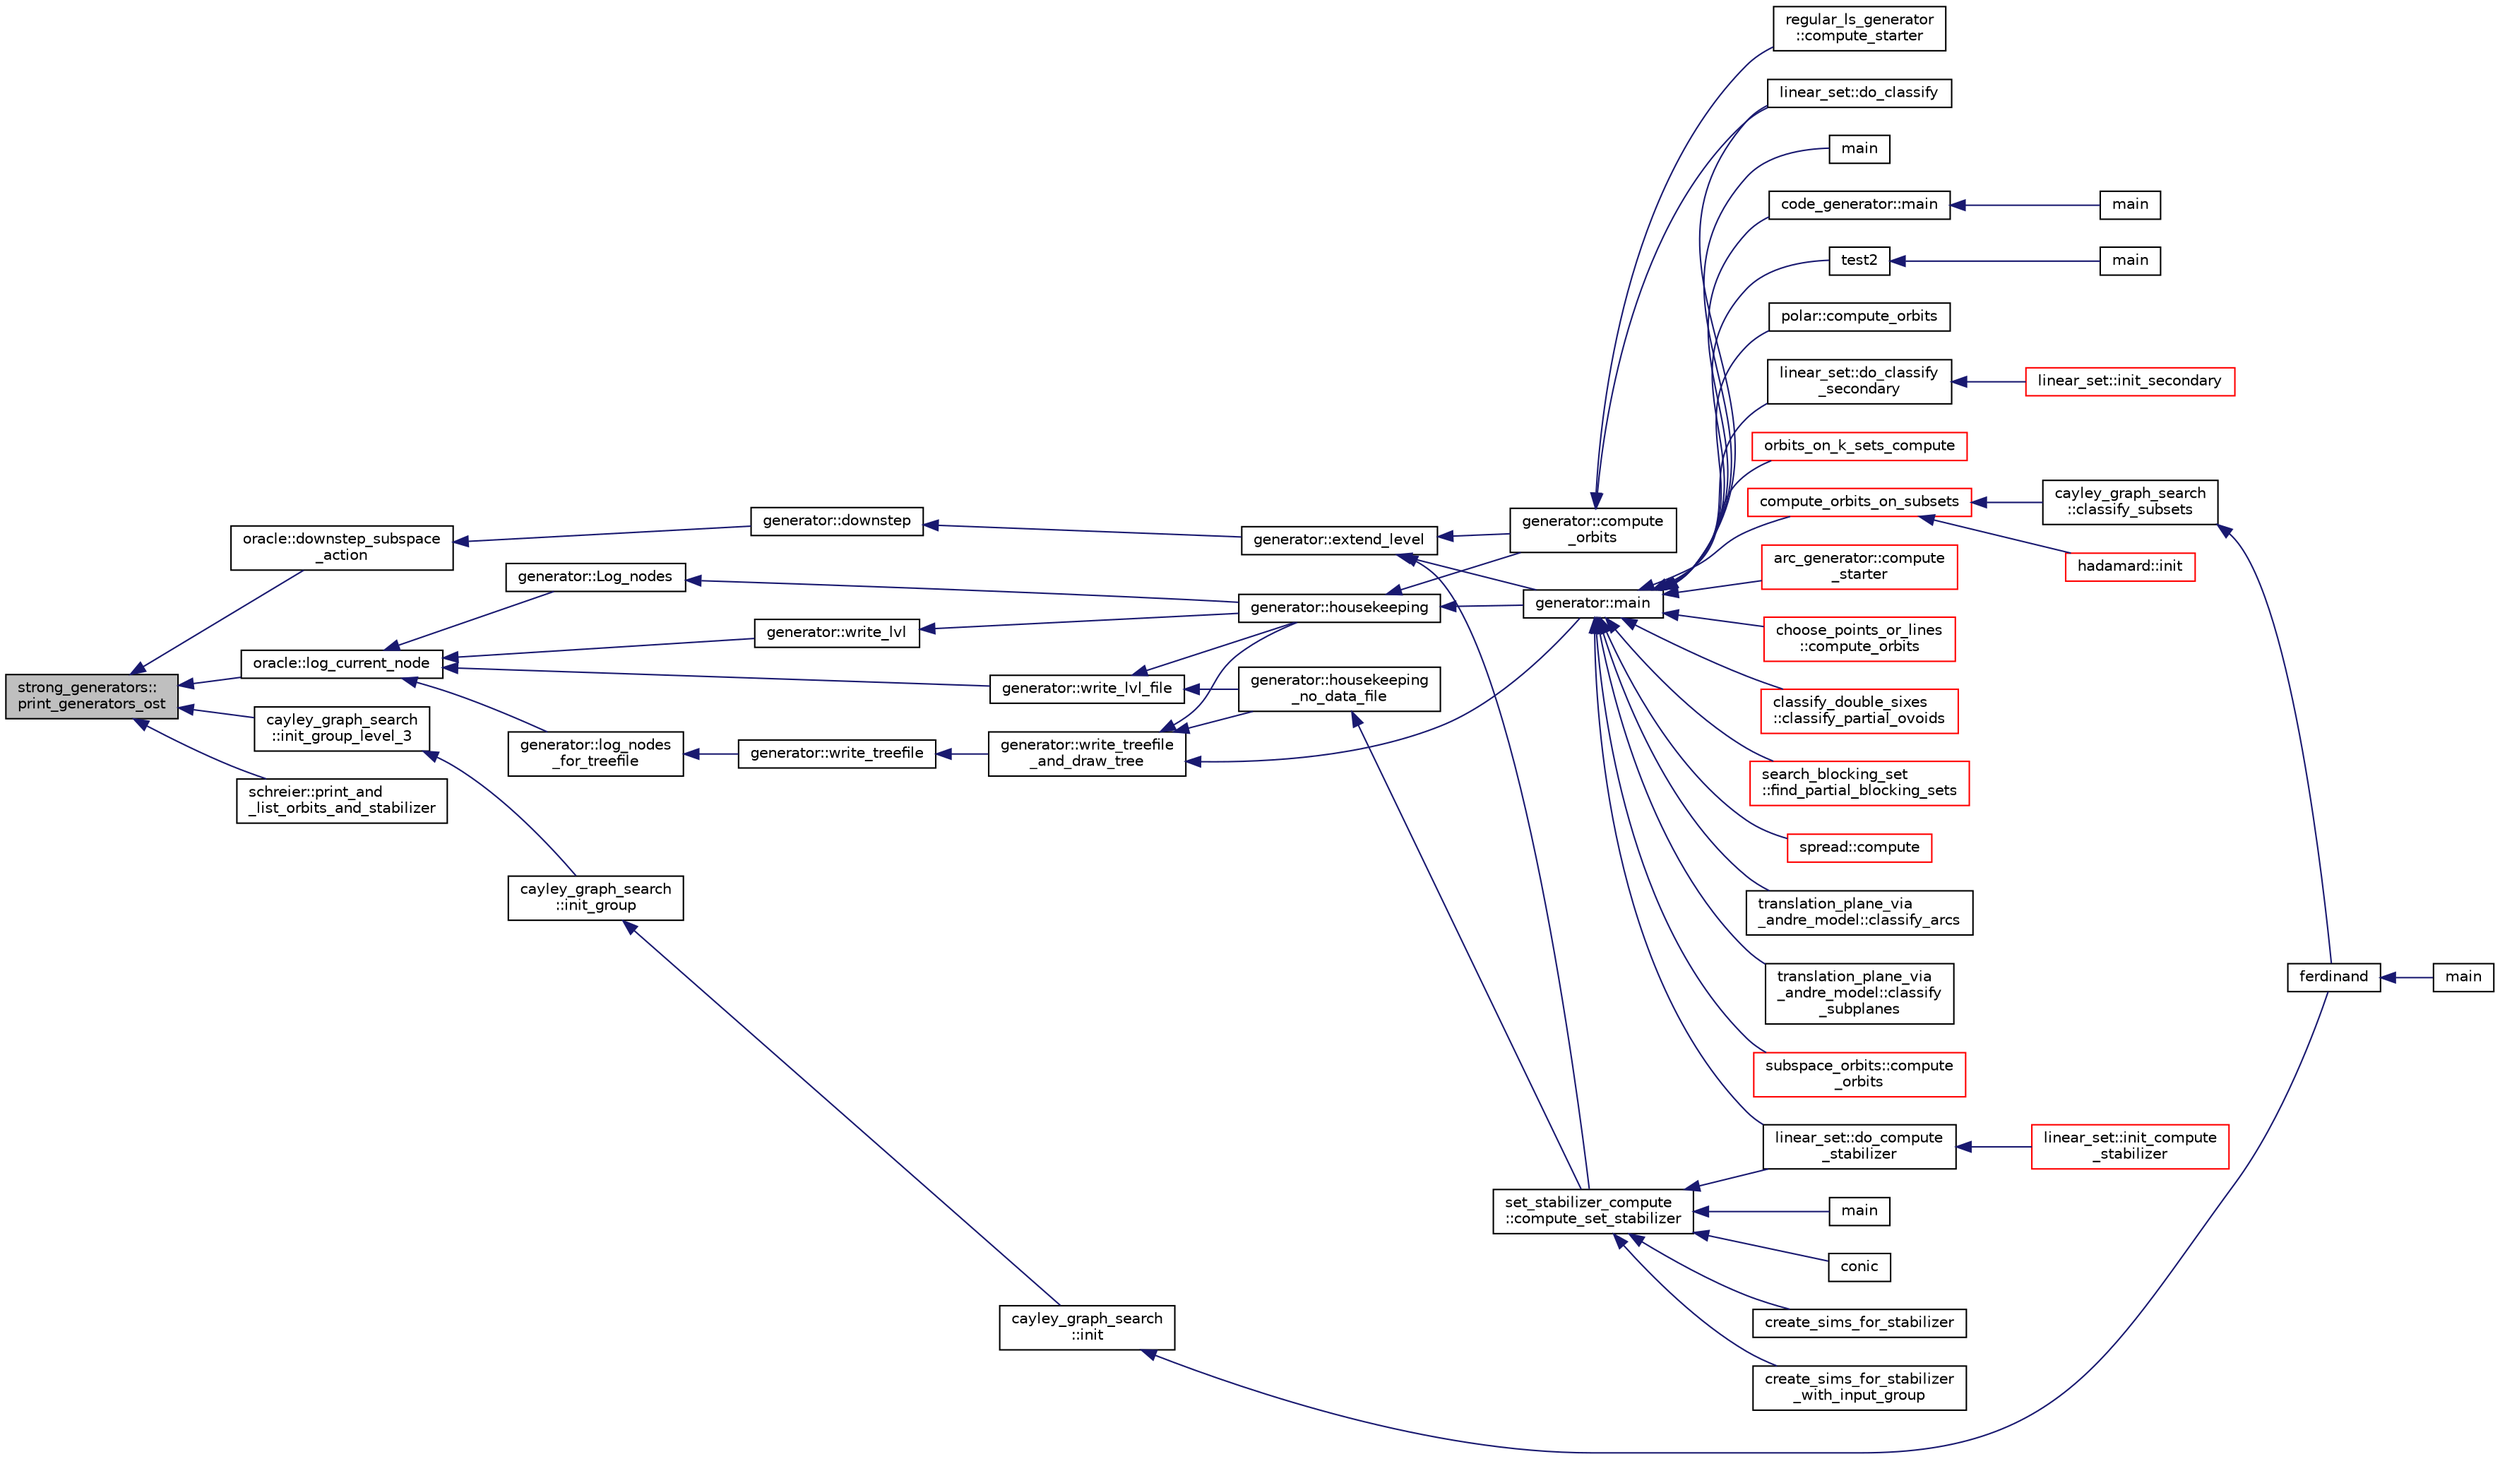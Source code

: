 digraph "strong_generators::print_generators_ost"
{
  edge [fontname="Helvetica",fontsize="10",labelfontname="Helvetica",labelfontsize="10"];
  node [fontname="Helvetica",fontsize="10",shape=record];
  rankdir="LR";
  Node4554 [label="strong_generators::\lprint_generators_ost",height=0.2,width=0.4,color="black", fillcolor="grey75", style="filled", fontcolor="black"];
  Node4554 -> Node4555 [dir="back",color="midnightblue",fontsize="10",style="solid",fontname="Helvetica"];
  Node4555 [label="cayley_graph_search\l::init_group_level_3",height=0.2,width=0.4,color="black", fillcolor="white", style="filled",URL="$de/dae/classcayley__graph__search.html#a7c936e674e8ea64597fa37ae5aa71c71"];
  Node4555 -> Node4556 [dir="back",color="midnightblue",fontsize="10",style="solid",fontname="Helvetica"];
  Node4556 [label="cayley_graph_search\l::init_group",height=0.2,width=0.4,color="black", fillcolor="white", style="filled",URL="$de/dae/classcayley__graph__search.html#adbce2e517a8ed979f53e8aeb043cf4ca"];
  Node4556 -> Node4557 [dir="back",color="midnightblue",fontsize="10",style="solid",fontname="Helvetica"];
  Node4557 [label="cayley_graph_search\l::init",height=0.2,width=0.4,color="black", fillcolor="white", style="filled",URL="$de/dae/classcayley__graph__search.html#add9c6434abeaebac4a07bc03cb21672d"];
  Node4557 -> Node4558 [dir="back",color="midnightblue",fontsize="10",style="solid",fontname="Helvetica"];
  Node4558 [label="ferdinand",height=0.2,width=0.4,color="black", fillcolor="white", style="filled",URL="$da/df3/ferdinand_8_c.html#a322b57727d23cf5a0932f11c30ea18d9"];
  Node4558 -> Node4559 [dir="back",color="midnightblue",fontsize="10",style="solid",fontname="Helvetica"];
  Node4559 [label="main",height=0.2,width=0.4,color="black", fillcolor="white", style="filled",URL="$da/df3/ferdinand_8_c.html#a3c04138a5bfe5d72780bb7e82a18e627"];
  Node4554 -> Node4560 [dir="back",color="midnightblue",fontsize="10",style="solid",fontname="Helvetica"];
  Node4560 [label="schreier::print_and\l_list_orbits_and_stabilizer",height=0.2,width=0.4,color="black", fillcolor="white", style="filled",URL="$d3/dd6/classschreier.html#ad6b4fa4094b8c359f67b73fa73d7a159"];
  Node4554 -> Node4561 [dir="back",color="midnightblue",fontsize="10",style="solid",fontname="Helvetica"];
  Node4561 [label="oracle::log_current_node",height=0.2,width=0.4,color="black", fillcolor="white", style="filled",URL="$d7/da7/classoracle.html#a51f9cd387e52812e9a67f4d9cfcca603"];
  Node4561 -> Node4562 [dir="back",color="midnightblue",fontsize="10",style="solid",fontname="Helvetica"];
  Node4562 [label="generator::write_lvl_file",height=0.2,width=0.4,color="black", fillcolor="white", style="filled",URL="$d7/d73/classgenerator.html#a3d343cf5a5831b03d1bda3d89b1dd935"];
  Node4562 -> Node4563 [dir="back",color="midnightblue",fontsize="10",style="solid",fontname="Helvetica"];
  Node4563 [label="generator::housekeeping",height=0.2,width=0.4,color="black", fillcolor="white", style="filled",URL="$d7/d73/classgenerator.html#aaf2bd92e8f74eb9fbc3244a6dde6f78c"];
  Node4563 -> Node4564 [dir="back",color="midnightblue",fontsize="10",style="solid",fontname="Helvetica"];
  Node4564 [label="generator::compute\l_orbits",height=0.2,width=0.4,color="black", fillcolor="white", style="filled",URL="$d7/d73/classgenerator.html#a23989bc20ecaaed39c4119c758367f40"];
  Node4564 -> Node4565 [dir="back",color="midnightblue",fontsize="10",style="solid",fontname="Helvetica"];
  Node4565 [label="regular_ls_generator\l::compute_starter",height=0.2,width=0.4,color="black", fillcolor="white", style="filled",URL="$d2/dd8/classregular__ls__generator.html#aa38907741058694a73194b02ceb4a53d"];
  Node4564 -> Node4566 [dir="back",color="midnightblue",fontsize="10",style="solid",fontname="Helvetica"];
  Node4566 [label="linear_set::do_classify",height=0.2,width=0.4,color="black", fillcolor="white", style="filled",URL="$dd/d86/classlinear__set.html#a3eb2dbce7fa8b71901dfc12f288ddd0c"];
  Node4563 -> Node4567 [dir="back",color="midnightblue",fontsize="10",style="solid",fontname="Helvetica"];
  Node4567 [label="generator::main",height=0.2,width=0.4,color="black", fillcolor="white", style="filled",URL="$d7/d73/classgenerator.html#a01abff8e9f231bf0d82e2e8e0061f242"];
  Node4567 -> Node4568 [dir="back",color="midnightblue",fontsize="10",style="solid",fontname="Helvetica"];
  Node4568 [label="main",height=0.2,width=0.4,color="black", fillcolor="white", style="filled",URL="$d2/d11/codes_8h.html#a217dbf8b442f20279ea00b898af96f52"];
  Node4567 -> Node4569 [dir="back",color="midnightblue",fontsize="10",style="solid",fontname="Helvetica"];
  Node4569 [label="code_generator::main",height=0.2,width=0.4,color="black", fillcolor="white", style="filled",URL="$db/d37/classcode__generator.html#ab3cf3a306e4032c2b471ac95321c599f"];
  Node4569 -> Node4570 [dir="back",color="midnightblue",fontsize="10",style="solid",fontname="Helvetica"];
  Node4570 [label="main",height=0.2,width=0.4,color="black", fillcolor="white", style="filled",URL="$d4/d4f/codes_8_c.html#a217dbf8b442f20279ea00b898af96f52"];
  Node4567 -> Node4571 [dir="back",color="midnightblue",fontsize="10",style="solid",fontname="Helvetica"];
  Node4571 [label="test2",height=0.2,width=0.4,color="black", fillcolor="white", style="filled",URL="$d9/db0/factor__space_8_c.html#a39d73a812e5fd8f1bc111e948368cb10"];
  Node4571 -> Node4572 [dir="back",color="midnightblue",fontsize="10",style="solid",fontname="Helvetica"];
  Node4572 [label="main",height=0.2,width=0.4,color="black", fillcolor="white", style="filled",URL="$d9/db0/factor__space_8_c.html#a3c04138a5bfe5d72780bb7e82a18e627"];
  Node4567 -> Node4573 [dir="back",color="midnightblue",fontsize="10",style="solid",fontname="Helvetica"];
  Node4573 [label="polar::compute_orbits",height=0.2,width=0.4,color="black", fillcolor="white", style="filled",URL="$da/d1c/classpolar.html#ac4c3c4f95d14c74ff4a3ec3f3479a1da"];
  Node4567 -> Node4566 [dir="back",color="midnightblue",fontsize="10",style="solid",fontname="Helvetica"];
  Node4567 -> Node4574 [dir="back",color="midnightblue",fontsize="10",style="solid",fontname="Helvetica"];
  Node4574 [label="linear_set::do_classify\l_secondary",height=0.2,width=0.4,color="black", fillcolor="white", style="filled",URL="$dd/d86/classlinear__set.html#a47eb7f9995f3343abd3bdfbf9a9a9162"];
  Node4574 -> Node4575 [dir="back",color="midnightblue",fontsize="10",style="solid",fontname="Helvetica"];
  Node4575 [label="linear_set::init_secondary",height=0.2,width=0.4,color="red", fillcolor="white", style="filled",URL="$dd/d86/classlinear__set.html#a7bf8cd7805559b5762921687a7c1ed97"];
  Node4567 -> Node4577 [dir="back",color="midnightblue",fontsize="10",style="solid",fontname="Helvetica"];
  Node4577 [label="linear_set::do_compute\l_stabilizer",height=0.2,width=0.4,color="black", fillcolor="white", style="filled",URL="$dd/d86/classlinear__set.html#ae8f58ded28fb5370f4459cca42b7463b"];
  Node4577 -> Node4578 [dir="back",color="midnightblue",fontsize="10",style="solid",fontname="Helvetica"];
  Node4578 [label="linear_set::init_compute\l_stabilizer",height=0.2,width=0.4,color="red", fillcolor="white", style="filled",URL="$dd/d86/classlinear__set.html#a0cc3eaec1896fdc977b62e94623b055b"];
  Node4567 -> Node4580 [dir="back",color="midnightblue",fontsize="10",style="solid",fontname="Helvetica"];
  Node4580 [label="compute_orbits_on_subsets",height=0.2,width=0.4,color="red", fillcolor="white", style="filled",URL="$d3/d35/snakes__and__ladders__global_8_c.html#af33697aede0480110b1227f727252637"];
  Node4580 -> Node4581 [dir="back",color="midnightblue",fontsize="10",style="solid",fontname="Helvetica"];
  Node4581 [label="cayley_graph_search\l::classify_subsets",height=0.2,width=0.4,color="black", fillcolor="white", style="filled",URL="$de/dae/classcayley__graph__search.html#a4cf8a90752e018a281481ac80ad52c4b"];
  Node4581 -> Node4558 [dir="back",color="midnightblue",fontsize="10",style="solid",fontname="Helvetica"];
  Node4580 -> Node4582 [dir="back",color="midnightblue",fontsize="10",style="solid",fontname="Helvetica"];
  Node4582 [label="hadamard::init",height=0.2,width=0.4,color="red", fillcolor="white", style="filled",URL="$d7/dbb/classhadamard.html#a16af359850b8bdd0d2a73e260d496c33"];
  Node4567 -> Node4596 [dir="back",color="midnightblue",fontsize="10",style="solid",fontname="Helvetica"];
  Node4596 [label="orbits_on_k_sets_compute",height=0.2,width=0.4,color="red", fillcolor="white", style="filled",URL="$d3/d35/snakes__and__ladders__global_8_c.html#a96743526b15703539d544499276aaa71"];
  Node4567 -> Node4607 [dir="back",color="midnightblue",fontsize="10",style="solid",fontname="Helvetica"];
  Node4607 [label="arc_generator::compute\l_starter",height=0.2,width=0.4,color="red", fillcolor="white", style="filled",URL="$d4/d21/classarc__generator.html#aad1dcec3a1c302e743d574bd1ac857d9"];
  Node4567 -> Node4612 [dir="back",color="midnightblue",fontsize="10",style="solid",fontname="Helvetica"];
  Node4612 [label="choose_points_or_lines\l::compute_orbits",height=0.2,width=0.4,color="red", fillcolor="white", style="filled",URL="$d6/d75/classchoose__points__or__lines.html#adc353e2d41dc8a39563322c8cdd85f61"];
  Node4567 -> Node4614 [dir="back",color="midnightblue",fontsize="10",style="solid",fontname="Helvetica"];
  Node4614 [label="classify_double_sixes\l::classify_partial_ovoids",height=0.2,width=0.4,color="red", fillcolor="white", style="filled",URL="$dd/d23/classclassify__double__sixes.html#a2253fca143a0e8a3e39655eb05668ae9"];
  Node4567 -> Node4616 [dir="back",color="midnightblue",fontsize="10",style="solid",fontname="Helvetica"];
  Node4616 [label="search_blocking_set\l::find_partial_blocking_sets",height=0.2,width=0.4,color="red", fillcolor="white", style="filled",URL="$dc/d36/classsearch__blocking__set.html#ad3fdb3d356db75a02c406bc9d4e9e9b6"];
  Node4567 -> Node4618 [dir="back",color="midnightblue",fontsize="10",style="solid",fontname="Helvetica"];
  Node4618 [label="spread::compute",height=0.2,width=0.4,color="red", fillcolor="white", style="filled",URL="$da/dc1/classspread.html#a9674466d3e03b8dad79882299c638a21"];
  Node4567 -> Node4620 [dir="back",color="midnightblue",fontsize="10",style="solid",fontname="Helvetica"];
  Node4620 [label="translation_plane_via\l_andre_model::classify_arcs",height=0.2,width=0.4,color="black", fillcolor="white", style="filled",URL="$d1/dcc/classtranslation__plane__via__andre__model.html#ac8f002e812a8b152d41e806688601c5e"];
  Node4567 -> Node4621 [dir="back",color="midnightblue",fontsize="10",style="solid",fontname="Helvetica"];
  Node4621 [label="translation_plane_via\l_andre_model::classify\l_subplanes",height=0.2,width=0.4,color="black", fillcolor="white", style="filled",URL="$d1/dcc/classtranslation__plane__via__andre__model.html#a794fefa95f0a7f7b887133375988ee55"];
  Node4567 -> Node4622 [dir="back",color="midnightblue",fontsize="10",style="solid",fontname="Helvetica"];
  Node4622 [label="subspace_orbits::compute\l_orbits",height=0.2,width=0.4,color="red", fillcolor="white", style="filled",URL="$d2/d9f/classsubspace__orbits.html#a2778f8d49cde1675de1ef6acfe180b63"];
  Node4562 -> Node4624 [dir="back",color="midnightblue",fontsize="10",style="solid",fontname="Helvetica"];
  Node4624 [label="generator::housekeeping\l_no_data_file",height=0.2,width=0.4,color="black", fillcolor="white", style="filled",URL="$d7/d73/classgenerator.html#a6c09d8dc65abd5c79f3310e8293a56d8"];
  Node4624 -> Node4625 [dir="back",color="midnightblue",fontsize="10",style="solid",fontname="Helvetica"];
  Node4625 [label="set_stabilizer_compute\l::compute_set_stabilizer",height=0.2,width=0.4,color="black", fillcolor="white", style="filled",URL="$d8/dc6/classset__stabilizer__compute.html#ad4f92074322e98c7cd0ed5d4f8486b76"];
  Node4625 -> Node4626 [dir="back",color="midnightblue",fontsize="10",style="solid",fontname="Helvetica"];
  Node4626 [label="main",height=0.2,width=0.4,color="black", fillcolor="white", style="filled",URL="$db/d67/test__hyperoval_8_c.html#a3c04138a5bfe5d72780bb7e82a18e627"];
  Node4625 -> Node4627 [dir="back",color="midnightblue",fontsize="10",style="solid",fontname="Helvetica"];
  Node4627 [label="conic",height=0.2,width=0.4,color="black", fillcolor="white", style="filled",URL="$d4/de8/conic_8_c.html#a96def9474b981a9d5831a9b48d85d652"];
  Node4625 -> Node4577 [dir="back",color="midnightblue",fontsize="10",style="solid",fontname="Helvetica"];
  Node4625 -> Node4628 [dir="back",color="midnightblue",fontsize="10",style="solid",fontname="Helvetica"];
  Node4628 [label="create_sims_for_stabilizer",height=0.2,width=0.4,color="black", fillcolor="white", style="filled",URL="$d0/d76/tl__algebra__and__number__theory_8h.html#af2c67d225072549409be710ac3cd30f8"];
  Node4625 -> Node4629 [dir="back",color="midnightblue",fontsize="10",style="solid",fontname="Helvetica"];
  Node4629 [label="create_sims_for_stabilizer\l_with_input_group",height=0.2,width=0.4,color="black", fillcolor="white", style="filled",URL="$d0/d76/tl__algebra__and__number__theory_8h.html#af5482567a8d6ba5c2fe593bf6f7f9a0f"];
  Node4561 -> Node4630 [dir="back",color="midnightblue",fontsize="10",style="solid",fontname="Helvetica"];
  Node4630 [label="generator::write_lvl",height=0.2,width=0.4,color="black", fillcolor="white", style="filled",URL="$d7/d73/classgenerator.html#a4427cbf38ba677033cea15f1ca62cce0"];
  Node4630 -> Node4563 [dir="back",color="midnightblue",fontsize="10",style="solid",fontname="Helvetica"];
  Node4561 -> Node4631 [dir="back",color="midnightblue",fontsize="10",style="solid",fontname="Helvetica"];
  Node4631 [label="generator::log_nodes\l_for_treefile",height=0.2,width=0.4,color="black", fillcolor="white", style="filled",URL="$d7/d73/classgenerator.html#af759fd46cd675616d4816dddf6cdcab6"];
  Node4631 -> Node4632 [dir="back",color="midnightblue",fontsize="10",style="solid",fontname="Helvetica"];
  Node4632 [label="generator::write_treefile",height=0.2,width=0.4,color="black", fillcolor="white", style="filled",URL="$d7/d73/classgenerator.html#a5c684cbe4faa75f676549200c475f5c3"];
  Node4632 -> Node4633 [dir="back",color="midnightblue",fontsize="10",style="solid",fontname="Helvetica"];
  Node4633 [label="generator::write_treefile\l_and_draw_tree",height=0.2,width=0.4,color="black", fillcolor="white", style="filled",URL="$d7/d73/classgenerator.html#a70c78f45dba413014287e8cde2f7d6b5"];
  Node4633 -> Node4567 [dir="back",color="midnightblue",fontsize="10",style="solid",fontname="Helvetica"];
  Node4633 -> Node4563 [dir="back",color="midnightblue",fontsize="10",style="solid",fontname="Helvetica"];
  Node4633 -> Node4624 [dir="back",color="midnightblue",fontsize="10",style="solid",fontname="Helvetica"];
  Node4561 -> Node4634 [dir="back",color="midnightblue",fontsize="10",style="solid",fontname="Helvetica"];
  Node4634 [label="generator::Log_nodes",height=0.2,width=0.4,color="black", fillcolor="white", style="filled",URL="$d7/d73/classgenerator.html#ae9af20d24cee32bf11fe6cb9f9d8cfdf"];
  Node4634 -> Node4563 [dir="back",color="midnightblue",fontsize="10",style="solid",fontname="Helvetica"];
  Node4554 -> Node4635 [dir="back",color="midnightblue",fontsize="10",style="solid",fontname="Helvetica"];
  Node4635 [label="oracle::downstep_subspace\l_action",height=0.2,width=0.4,color="black", fillcolor="white", style="filled",URL="$d7/da7/classoracle.html#a26f568b84b1ca2c24f619278ac88c407"];
  Node4635 -> Node4636 [dir="back",color="midnightblue",fontsize="10",style="solid",fontname="Helvetica"];
  Node4636 [label="generator::downstep",height=0.2,width=0.4,color="black", fillcolor="white", style="filled",URL="$d7/d73/classgenerator.html#ad90bc284af0b5f5beae960a0bd7a5b43"];
  Node4636 -> Node4637 [dir="back",color="midnightblue",fontsize="10",style="solid",fontname="Helvetica"];
  Node4637 [label="generator::extend_level",height=0.2,width=0.4,color="black", fillcolor="white", style="filled",URL="$d7/d73/classgenerator.html#a91b84d80ccec0cd2136bc221c30e0f8e"];
  Node4637 -> Node4625 [dir="back",color="midnightblue",fontsize="10",style="solid",fontname="Helvetica"];
  Node4637 -> Node4564 [dir="back",color="midnightblue",fontsize="10",style="solid",fontname="Helvetica"];
  Node4637 -> Node4567 [dir="back",color="midnightblue",fontsize="10",style="solid",fontname="Helvetica"];
}
